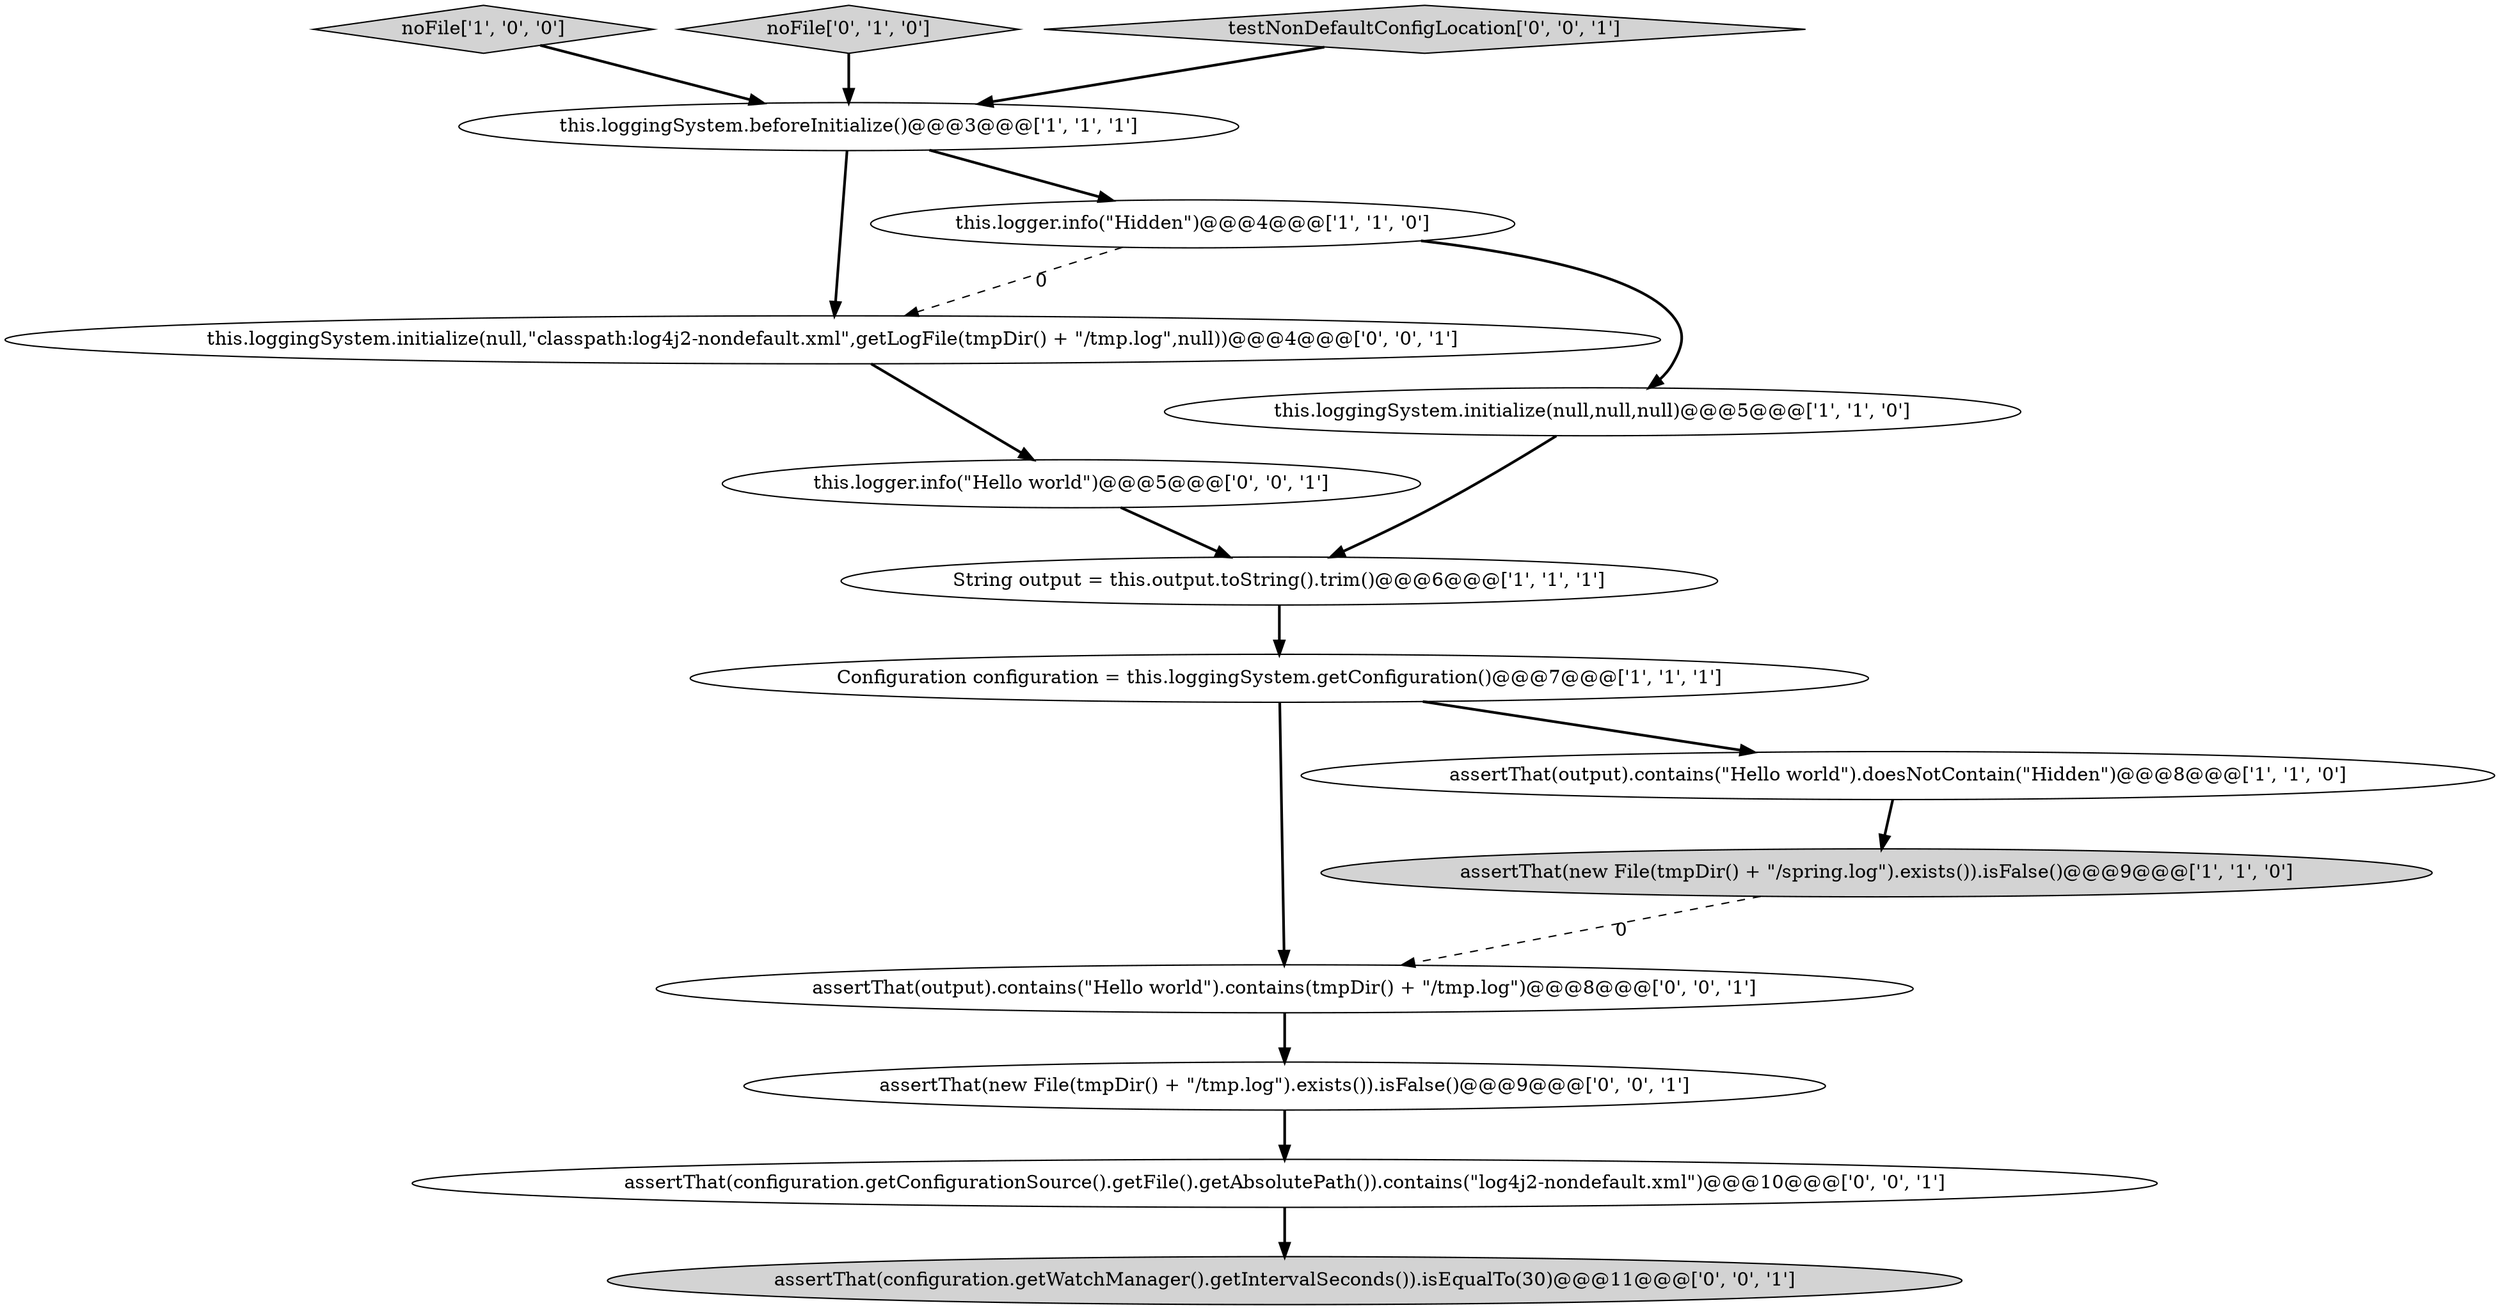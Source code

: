 digraph {
2 [style = filled, label = "this.loggingSystem.beforeInitialize()@@@3@@@['1', '1', '1']", fillcolor = white, shape = ellipse image = "AAA0AAABBB1BBB"];
12 [style = filled, label = "this.logger.info(\"Hello world\")@@@5@@@['0', '0', '1']", fillcolor = white, shape = ellipse image = "AAA0AAABBB3BBB"];
3 [style = filled, label = "noFile['1', '0', '0']", fillcolor = lightgray, shape = diamond image = "AAA0AAABBB1BBB"];
10 [style = filled, label = "this.loggingSystem.initialize(null,\"classpath:log4j2-nondefault.xml\",getLogFile(tmpDir() + \"/tmp.log\",null))@@@4@@@['0', '0', '1']", fillcolor = white, shape = ellipse image = "AAA0AAABBB3BBB"];
5 [style = filled, label = "this.loggingSystem.initialize(null,null,null)@@@5@@@['1', '1', '0']", fillcolor = white, shape = ellipse image = "AAA0AAABBB1BBB"];
13 [style = filled, label = "assertThat(output).contains(\"Hello world\").contains(tmpDir() + \"/tmp.log\")@@@8@@@['0', '0', '1']", fillcolor = white, shape = ellipse image = "AAA0AAABBB3BBB"];
11 [style = filled, label = "assertThat(configuration.getWatchManager().getIntervalSeconds()).isEqualTo(30)@@@11@@@['0', '0', '1']", fillcolor = lightgray, shape = ellipse image = "AAA0AAABBB3BBB"];
6 [style = filled, label = "Configuration configuration = this.loggingSystem.getConfiguration()@@@7@@@['1', '1', '1']", fillcolor = white, shape = ellipse image = "AAA0AAABBB1BBB"];
8 [style = filled, label = "noFile['0', '1', '0']", fillcolor = lightgray, shape = diamond image = "AAA0AAABBB2BBB"];
14 [style = filled, label = "assertThat(new File(tmpDir() + \"/tmp.log\").exists()).isFalse()@@@9@@@['0', '0', '1']", fillcolor = white, shape = ellipse image = "AAA0AAABBB3BBB"];
1 [style = filled, label = "this.logger.info(\"Hidden\")@@@4@@@['1', '1', '0']", fillcolor = white, shape = ellipse image = "AAA0AAABBB1BBB"];
9 [style = filled, label = "assertThat(configuration.getConfigurationSource().getFile().getAbsolutePath()).contains(\"log4j2-nondefault.xml\")@@@10@@@['0', '0', '1']", fillcolor = white, shape = ellipse image = "AAA0AAABBB3BBB"];
15 [style = filled, label = "testNonDefaultConfigLocation['0', '0', '1']", fillcolor = lightgray, shape = diamond image = "AAA0AAABBB3BBB"];
4 [style = filled, label = "assertThat(new File(tmpDir() + \"/spring.log\").exists()).isFalse()@@@9@@@['1', '1', '0']", fillcolor = lightgray, shape = ellipse image = "AAA0AAABBB1BBB"];
0 [style = filled, label = "String output = this.output.toString().trim()@@@6@@@['1', '1', '1']", fillcolor = white, shape = ellipse image = "AAA0AAABBB1BBB"];
7 [style = filled, label = "assertThat(output).contains(\"Hello world\").doesNotContain(\"Hidden\")@@@8@@@['1', '1', '0']", fillcolor = white, shape = ellipse image = "AAA0AAABBB1BBB"];
1->5 [style = bold, label=""];
14->9 [style = bold, label=""];
15->2 [style = bold, label=""];
1->10 [style = dashed, label="0"];
7->4 [style = bold, label=""];
9->11 [style = bold, label=""];
6->7 [style = bold, label=""];
5->0 [style = bold, label=""];
3->2 [style = bold, label=""];
8->2 [style = bold, label=""];
2->10 [style = bold, label=""];
0->6 [style = bold, label=""];
10->12 [style = bold, label=""];
12->0 [style = bold, label=""];
2->1 [style = bold, label=""];
6->13 [style = bold, label=""];
13->14 [style = bold, label=""];
4->13 [style = dashed, label="0"];
}
